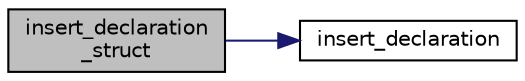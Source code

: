 digraph "insert_declaration_struct"
{
 // LATEX_PDF_SIZE
  edge [fontname="Helvetica",fontsize="10",labelfontname="Helvetica",labelfontsize="10"];
  node [fontname="Helvetica",fontsize="10",shape=record];
  rankdir="LR";
  Node1 [label="insert_declaration\l_struct",height=0.2,width=0.4,color="black", fillcolor="grey75", style="filled", fontcolor="black",tooltip="Inserts a structure declaration into the table."];
  Node1 -> Node2 [color="midnightblue",fontsize="10",style="solid",fontname="Helvetica"];
  Node2 [label="insert_declaration",height=0.2,width=0.4,color="black", fillcolor="white", style="filled",URL="$dd/d3e/declaration__table_8c.html#a43c491a0b81e9249ceccebe651dc9a87",tooltip="Inserts a declaration into the table."];
}
